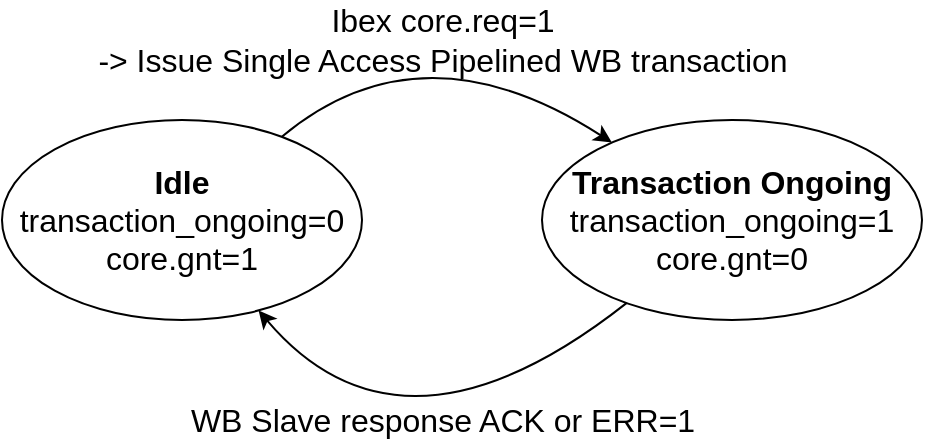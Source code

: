 <mxfile version="19.0.3" type="device"><diagram id="d2PN6w6fKUq8cv_ohd9x" name="Page-1"><mxGraphModel dx="1038" dy="641" grid="1" gridSize="10" guides="1" tooltips="1" connect="1" arrows="1" fold="1" page="1" pageScale="1" pageWidth="850" pageHeight="1100" math="0" shadow="0"><root><mxCell id="0"/><mxCell id="1" parent="0"/><mxCell id="zVG6wsgCgW5nMEGBHIOK-1" value="&lt;b&gt;Idle&lt;br&gt;&lt;/b&gt;transaction_ongoing=0&lt;br&gt;core.gnt=1" style="ellipse;whiteSpace=wrap;html=1;fontSize=16;" parent="1" vertex="1"><mxGeometry x="150" y="180" width="180" height="100" as="geometry"/></mxCell><mxCell id="zVG6wsgCgW5nMEGBHIOK-2" value="&lt;b&gt;Transaction Ongoing&lt;br&gt;&lt;/b&gt;transaction_ongoing=1&lt;br&gt;core.gnt=0" style="ellipse;whiteSpace=wrap;html=1;fontSize=16;" parent="1" vertex="1"><mxGeometry x="420" y="180" width="190" height="100" as="geometry"/></mxCell><mxCell id="zVG6wsgCgW5nMEGBHIOK-3" value="WB Slave response ACK or ERR=1" style="endArrow=classic;html=1;rounded=0;fontSize=16;curved=1;" parent="1" source="zVG6wsgCgW5nMEGBHIOK-2" target="zVG6wsgCgW5nMEGBHIOK-1" edge="1"><mxGeometry x="-0.144" y="-11" width="50" height="50" relative="1" as="geometry"><mxPoint x="370" y="480" as="sourcePoint"/><mxPoint x="420" y="430" as="targetPoint"/><Array as="points"><mxPoint x="350" y="360"/></Array><mxPoint as="offset"/></mxGeometry></mxCell><mxCell id="zVG6wsgCgW5nMEGBHIOK-4" value="Ibex core.req=1 &lt;br&gt;-&amp;gt; Issue Single Access Pipelined WB transaction" style="endArrow=classic;html=1;rounded=0;fontSize=16;curved=1;labelBackgroundColor=none;" parent="1" source="zVG6wsgCgW5nMEGBHIOK-1" target="zVG6wsgCgW5nMEGBHIOK-2" edge="1"><mxGeometry x="0.029" y="-3" width="50" height="50" relative="1" as="geometry"><mxPoint x="310" y="220" as="sourcePoint"/><mxPoint x="360" y="170" as="targetPoint"/><Array as="points"><mxPoint x="360" y="130"/></Array><mxPoint as="offset"/></mxGeometry></mxCell></root></mxGraphModel></diagram></mxfile>